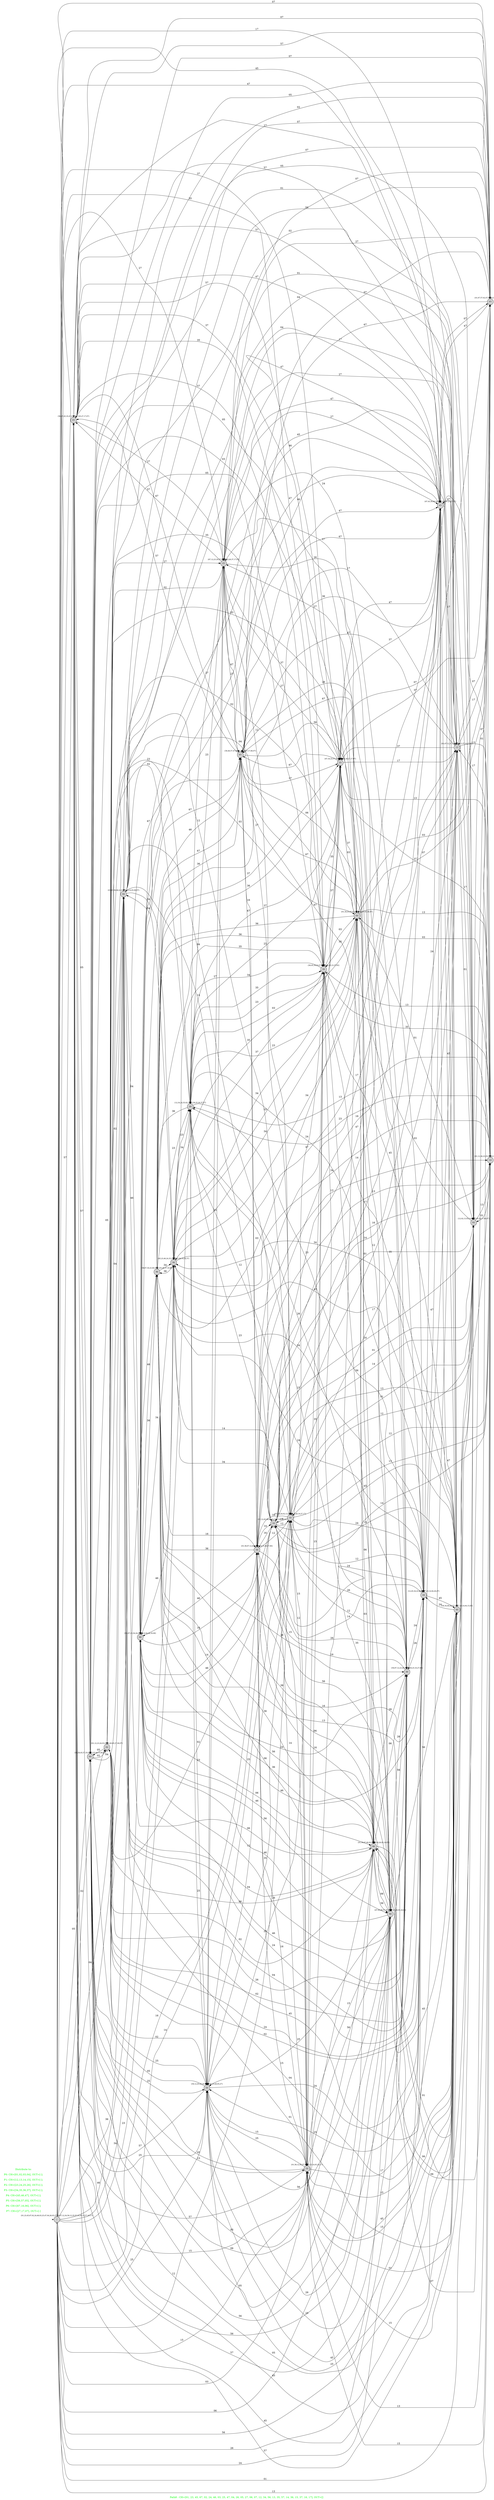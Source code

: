 digraph G {
graph [fontcolor="green",fontsize=14,rankdir=LR,ranksep=0.6,nodesep=0.5,label="
Path8 : CH=[01, 23, 45, 67, 02, 24, 46, 03, 25, 47, 04, 26, 05, 27, 06, 07, 12, 34, 56, 13, 35, 57, 14, 36, 15, 37, 16, 17], OUT=[] "];

node[shape=circle, style=filled, fixedsize=true, fontsize=10];

init [shape=point,style=invis];
spec [fontcolor="green",fontsize=14,peripheries=0,shape=square,fixedsize=false,style="",label="Distribute to:

P0: CH=[01,02,03,04], OUT=[-];

P1: CH=[12,13,14,15], OUT=[-];

P2: CH=[23,24,25,26], OUT=[-];

P3: CH=[34,35,36,37], OUT=[-];

P4: CH=[45,46,47], OUT=[-];

P5: CH=[56,57,05], OUT=[-];

P6: CH=[67,16,06], OUT=[-];

P7: CH=[27,17,07], OUT=[-]"];
	57[label="{56,67,45,35,47,25,15,37,05,27,17,07}

57/

57"];

	05[label="{01,56,45,57,35,02,03,25,04,15,06,07}

05/

05"];

	36[label="{56,67,34,23,46,35,13,03,26,37,16,06}

36/

36"];

	07[label="{01,67,57,02,47,03,04,37,05,27,17,06}

07/

07"];

	34[label="{45,23,46,24,35,13,47,03,36,14,04,37}

34/

34"];

	15[label="{01,56,12,45,57,35,13,25,14,05,16,17}

15/

15"];

	13[label="{01,12,34,23,35,03,36,14,15,37,16,17}

13/

13"];

	45[label="{56,34,46,24,57,35,47,25,14,04,15,05}

45/

45"];

	24[label="{12,45,34,23,46,02,47,25,14,04,26,27}

24/

24"];

	17[label="{01,67,12,57,13,47,14,15,37,16,27,07}

17/

17"];

	47[label="{67,45,34,46,24,57,14,04,37,27,17,07}

47/

47"];

	26[label="{56,67,12,23,46,24,02,36,25,16,27,06}

26/

26"];

	01[label="{12,02,13,03,14,04,15,05,16,17,06,07}

01/

01"];

	03[label="{01,34,23,35,02,13,36,04,37,05,06,07}

03/

03"];

	56[label="{67,45,46,57,35,36,25,15,26,05,16,06}

56/

56"];

	12[label="{01,23,24,02,13,25,14,15,26,16,27,17}

12/

12"];

	06[label="{01,56,67,46,02,03,36,04,26,05,16,07}

06/

06"];

	37[label="{67,34,23,57,35,13,47,03,36,27,17,07}

37/

37"];

	35[label="{56,45,34,23,57,13,03,36,25,15,37,05}

35/

35"];

	27[label="{67,12,23,24,57,02,47,25,26,37,17,07}

27/

27"];

	14[label="{01,12,45,34,46,24,13,47,04,15,16,17}

14/

14"];

	46[label="{56,67,45,34,24,47,36,14,04,26,16,06}

46/

46"];

	67[label="{56,46,57,47,36,26,37,16,27,17,06,07}

67/

67"];

	23[label="{12,34,24,35,02,13,03,36,25,26,37,27}

23/

23"];

	25[label="{56,12,45,23,24,57,35,02,15,26,05,27}

25/

25"];

	16[label="{01,56,67,12,46,13,36,14,15,26,17,06}

16/

16"];

	04[label="{01,45,34,46,24,02,47,03,14,05,06,07}

04/

04"];

	02[label="{01,12,23,24,03,25,04,26,05,27,06,07}

02/

02"];

	00[label="{01,23,45,67,02,24,46,03,25,47,04,26,05,27,06,07,12,34,56,13,35,57,14,36,15,37,16,17}

/

00"];

	 init -> 00[penwidth=0,tooltip="initial state"];

	06 -> 46[label="46"];

	01 -> 13[label="13"];

	27 -> 25[label="25"];

	16 -> 67[label="67"];

	17 -> 13[label="13"];

	67 -> 56[label="56"];

	45 -> 57[label="57"];

	03 -> 13[label="13"];

	35 -> 23[label="23"];

	47 -> 67[label="67"];

	34 -> 35[label="35"];

	03 -> 35[label="35"];

	01 -> 05[label="05"];

	00 -> 04[label="04"];

	26 -> 46[label="46"];

	13 -> 01[label="01"];

	57 -> 45[label="45"];

	23 -> 12[label="12"];

	01 -> 03[label="03"];

	37 -> 34[label="34"];

	27 -> 24[label="24"];

	05 -> 56[label="56"];

	35 -> 34[label="34"];

	14 -> 45[label="45"];

	36 -> 06[label="06"];

	06 -> 36[label="36"];

	05 -> 04[label="04"];

	17 -> 67[label="67"];

	02 -> 12[label="12"];

	37 -> 36[label="36"];

	14 -> 16[label="16"];

	02 -> 06[label="06"];

	06 -> 56[label="56"];

	07 -> 57[label="57"];

	04 -> 24[label="24"];

	25 -> 24[label="24"];

	06 -> 26[label="26"];

	56 -> 36[label="36"];

	00 -> 12[label="12"];

	07 -> 01[label="01"];

	15 -> 17[label="17"];

	12 -> 13[label="13"];

	34 -> 03[label="03"];

	47 -> 57[label="57"];

	12 -> 14[label="14"];

	05 -> 03[label="03"];

	36 -> 26[label="26"];

	04 -> 01[label="01"];

	25 -> 02[label="02"];

	13 -> 36[label="36"];

	25 -> 35[label="35"];

	02 -> 05[label="05"];

	00 -> 24[label="24"];

	00 -> 47[label="47"];

	16 -> 13[label="13"];

	26 -> 25[label="25"];

	25 -> 27[label="27"];

	26 -> 02[label="02"];

	02 -> 27[label="27"];

	37 -> 35[label="35"];

	27 -> 26[label="26"];

	06 -> 05[label="05"];

	00 -> 15[label="15"];

	07 -> 06[label="06"];

	35 -> 25[label="25"];

	46 -> 36[label="36"];

	05 -> 07[label="07"];

	00 -> 25[label="25"];

	23 -> 02[label="02"];

	23 -> 36[label="36"];

	15 -> 01[label="01"];

	00 -> 36[label="36"];

	17 -> 12[label="12"];

	37 -> 47[label="47"];

	03 -> 04[label="04"];

	07 -> 17[label="17"];

	12 -> 25[label="25"];

	34 -> 14[label="14"];

	45 -> 14[label="14"];

	12 -> 02[label="02"];

	57 -> 15[label="15"];

	46 -> 16[label="16"];

	17 -> 47[label="47"];

	45 -> 34[label="34"];

	14 -> 12[label="12"];

	14 -> 04[label="04"];

	45 -> 46[label="46"];

	37 -> 13[label="13"];

	27 -> 12[label="12"];

	23 -> 24[label="24"];

	37 -> 67[label="67"];

	17 -> 37[label="37"];

	14 -> 46[label="46"];

	02 -> 07[label="07"];

	06 -> 07[label="07"];

	46 -> 24[label="24"];

	14 -> 13[label="13"];

	05 -> 45[label="45"];

	26 -> 06[label="06"];

	00 -> 06[label="06"];

	14 -> 34[label="34"];

	00 -> 27[label="27"];

	02 -> 24[label="24"];

	37 -> 27[label="27"];

	24 -> 25[label="25"];

	25 -> 15[label="15"];

	23 -> 35[label="35"];

	26 -> 24[label="24"];

	37 -> 17[label="17"];

	26 -> 67[label="67"];

	00 -> 45[label="45"];

	04 -> 07[label="07"];

	37 -> 57[label="57"];

	00 -> 34[label="34"];

	14 -> 15[label="15"];

	01 -> 14[label="14"];

	24 -> 23[label="23"];

	47 -> 27[label="27"];

	47 -> 07[label="07"];

	45 -> 56[label="56"];

	36 -> 46[label="46"];

	67 -> 16[label="16"];

	56 -> 16[label="16"];

	16 -> 17[label="17"];

	17 -> 14[label="14"];

	34 -> 47[label="47"];

	04 -> 02[label="02"];

	13 -> 14[label="14"];

	34 -> 46[label="46"];

	13 -> 17[label="17"];

	67 -> 06[label="06"];

	34 -> 45[label="45"];

	12 -> 26[label="26"];

	46 -> 56[label="56"];

	34 -> 04[label="04"];

	24 -> 34[label="34"];

	01 -> 06[label="06"];

	00 -> 16[label="16"];

	12 -> 27[label="27"];

	34 -> 36[label="36"];

	12 -> 01[label="01"];

	03 -> 34[label="34"];

	17 -> 57[label="57"];

	15 -> 57[label="57"];

	26 -> 23[label="23"];

	02 -> 25[label="25"];

	17 -> 15[label="15"];

	35 -> 36[label="36"];

	06 -> 67[label="67"];

	24 -> 04[label="04"];

	24 -> 26[label="26"];

	16 -> 46[label="46"];

	16 -> 36[label="36"];

	34 -> 24[label="24"];

	23 -> 26[label="26"];

	67 -> 27[label="27"];

	03 -> 01[label="01"];

	14 -> 01[label="01"];

	13 -> 34[label="34"];

	27 -> 02[label="02"];

	36 -> 23[label="23"];

	56 -> 67[label="67"];

	26 -> 56[label="56"];

	13 -> 03[label="03"];

	35 -> 05[label="05"];

	05 -> 25[label="25"];

	23 -> 27[label="27"];

	23 -> 25[label="25"];

	00 -> 35[label="35"];

	57 -> 17[label="17"];

	26 -> 27[label="27"];

	23 -> 03[label="03"];

	16 -> 15[label="15"];

	57 -> 47[label="47"];

	12 -> 17[label="17"];

	04 -> 03[label="03"];

	05 -> 02[label="02"];

	25 -> 45[label="45"];

	13 -> 16[label="16"];

	24 -> 47[label="47"];

	05 -> 01[label="01"];

	67 -> 47[label="47"];

	24 -> 14[label="14"];

	00 -> 37[label="37"];

	37 -> 03[label="03"];

	15 -> 45[label="45"];

	02 -> 26[label="26"];

	15 -> 25[label="25"];

	56 -> 06[label="06"];

	03 -> 05[label="05"];

	00 -> 07[label="07"];

	12 -> 24[label="24"];

	13 -> 35[label="35"];

	07 -> 05[label="05"];

	12 -> 15[label="15"];

	56 -> 45[label="45"];

	57 -> 56[label="56"];

	25 -> 23[label="23"];

	14 -> 24[label="24"];

	56 -> 46[label="46"];

	45 -> 25[label="25"];

	13 -> 12[label="12"];

	67 -> 17[label="17"];

	17 -> 07[label="07"];

	46 -> 06[label="06"];

	47 -> 14[label="14"];

	06 -> 03[label="03"];

	35 -> 03[label="03"];

	14 -> 17[label="17"];

	67 -> 36[label="36"];

	02 -> 04[label="04"];

	13 -> 15[label="15"];

	02 -> 03[label="03"];

	12 -> 23[label="23"];

	24 -> 46[label="46"];

	03 -> 23[label="23"];

	67 -> 57[label="57"];

	27 -> 47[label="47"];

	24 -> 02[label="02"];

	17 -> 27[label="27"];

	06 -> 01[label="01"];

	00 -> 23[label="23"];

	35 -> 37[label="37"];

	05 -> 35[label="35"];

	00 -> 13[label="13"];

	37 -> 07[label="07"];

	16 -> 26[label="26"];

	23 -> 13[label="13"];

	14 -> 47[label="47"];

	34 -> 23[label="23"];

	00 -> 26[label="26"];

	37 -> 23[label="23"];

	35 -> 45[label="45"];

	24 -> 12[label="12"];

	07 -> 27[label="27"];

	25 -> 26[label="26"];

	23 -> 37[label="37"];

	57 -> 05[label="05"];

	24 -> 45[label="45"];

	57 -> 27[label="27"];

	04 -> 05[label="05"];

	46 -> 67[label="67"];

	47 -> 17[label="17"];

	34 -> 37[label="37"];

	56 -> 57[label="57"];

	00 -> 02[label="02"];

	00 -> 01[label="01"];

	34 -> 13[label="13"];

	46 -> 47[label="47"];

	36 -> 13[label="13"];

	67 -> 26[label="26"];

	47 -> 37[label="37"];

	46 -> 14[label="14"];

	06 -> 16[label="16"];

	07 -> 04[label="04"];

	45 -> 24[label="24"];

	45 -> 47[label="47"];

	03 -> 07[label="07"];

	35 -> 15[label="15"];

	06 -> 04[label="04"];

	01 -> 04[label="04"];

	26 -> 12[label="12"];

	56 -> 35[label="35"];

	02 -> 23[label="23"];

	01 -> 17[label="17"];

	01 -> 16[label="16"];

	03 -> 06[label="06"];

	01 -> 12[label="12"];

	16 -> 14[label="14"];

	15 -> 14[label="14"];

	45 -> 35[label="35"];

	03 -> 37[label="37"];

	56 -> 05[label="05"];

	47 -> 34[label="34"];

	56 -> 25[label="25"];

	03 -> 36[label="36"];

	00 -> 14[label="14"];

	57 -> 07[label="07"];

	35 -> 56[label="56"];

	17 -> 01[label="01"];

	27 -> 07[label="07"];

	57 -> 67[label="67"];

	36 -> 03[label="03"];

	67 -> 37[label="37"];

	04 -> 46[label="46"];

	24 -> 27[label="27"];

	00 -> 17[label="17"];

	05 -> 06[label="06"];

	15 -> 12[label="12"];

	36 -> 37[label="37"];

	07 -> 67[label="67"];

	57 -> 35[label="35"];

	57 -> 25[label="25"];

	46 -> 45[label="45"];

	25 -> 57[label="57"];

	03 -> 02[label="02"];

	46 -> 04[label="04"];

	01 -> 07[label="07"];

	27 -> 57[label="57"];

	35 -> 57[label="57"];

	12 -> 16[label="16"];

	56 -> 15[label="15"];

	46 -> 34[label="34"];

	25 -> 05[label="05"];

	36 -> 67[label="67"];

	06 -> 02[label="02"];

	15 -> 05[label="05"];

	26 -> 16[label="16"];

	45 -> 04[label="04"];

	27 -> 17[label="17"];

	04 -> 47[label="47"];

	05 -> 15[label="15"];

	15 -> 35[label="35"];

	00 -> 03[label="03"];

	26 -> 36[label="36"];

	47 -> 24[label="24"];

	16 -> 06[label="06"];

	23 -> 34[label="34"];

	01 -> 15[label="15"];

	04 -> 14[label="14"];

	36 -> 56[label="56"];

	16 -> 12[label="12"];

	04 -> 06[label="06"];

	01 -> 02[label="02"];

	07 -> 37[label="37"];

	45 -> 15[label="15"];

	36 -> 34[label="34"];

	27 -> 37[label="37"];

	04 -> 34[label="34"];

	57 -> 37[label="37"];

	05 -> 57[label="57"];

	15 -> 13[label="13"];

	67 -> 46[label="46"];

	45 -> 05[label="05"];

	04 -> 45[label="45"];

	67 -> 07[label="07"];

	47 -> 45[label="45"];

	00 -> 56[label="56"];

	13 -> 23[label="23"];

	27 -> 67[label="67"];

	56 -> 26[label="26"];

	46 -> 26[label="26"];

	16 -> 01[label="01"];

	00 -> 67[label="67"];

	00 -> 57[label="57"];

	25 -> 12[label="12"];

	13 -> 37[label="37"];

	35 -> 13[label="13"];

	27 -> 23[label="23"];

	02 -> 01[label="01"];

	07 -> 02[label="02"];

	00 -> 05[label="05"];

	47 -> 04[label="04"];

	00 -> 46[label="46"];

	16 -> 56[label="56"];

	07 -> 03[label="03"];

	47 -> 46[label="46"];

	15 -> 56[label="56"];

	25 -> 56[label="56"];

	15 -> 16[label="16"];

	36 -> 16[label="16"];

	07 -> 47[label="47"];

	17 -> 16[label="16"];

	36 -> 35[label="35"];


}
